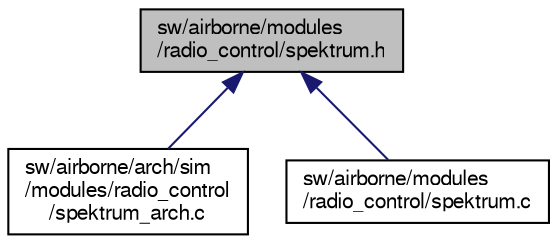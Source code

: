 digraph "sw/airborne/modules/radio_control/spektrum.h"
{
  edge [fontname="FreeSans",fontsize="10",labelfontname="FreeSans",labelfontsize="10"];
  node [fontname="FreeSans",fontsize="10",shape=record];
  Node1 [label="sw/airborne/modules\l/radio_control/spektrum.h",height=0.2,width=0.4,color="black", fillcolor="grey75", style="filled", fontcolor="black"];
  Node1 -> Node2 [dir="back",color="midnightblue",fontsize="10",style="solid",fontname="FreeSans"];
  Node2 [label="sw/airborne/arch/sim\l/modules/radio_control\l/spektrum_arch.c",height=0.2,width=0.4,color="black", fillcolor="white", style="filled",URL="$spektrum__arch_8c.html",tooltip="Simulator implementation for spektrum radio control. "];
  Node1 -> Node3 [dir="back",color="midnightblue",fontsize="10",style="solid",fontname="FreeSans"];
  Node3 [label="sw/airborne/modules\l/radio_control/spektrum.c",height=0.2,width=0.4,color="black", fillcolor="white", style="filled",URL="$spektrum_8c.html",tooltip="Spektrum sattelite receiver implementation. "];
}
